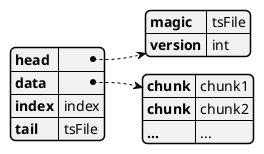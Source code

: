 @startjson
{
"head":{
"magic":"tsFile",
"version":"int"
},
"data":{
"chunk":"chunk1",
"chunk":"chunk2",
"...":"..."
},
"index":"index",
"tail":"tsFile"
}
@endjson